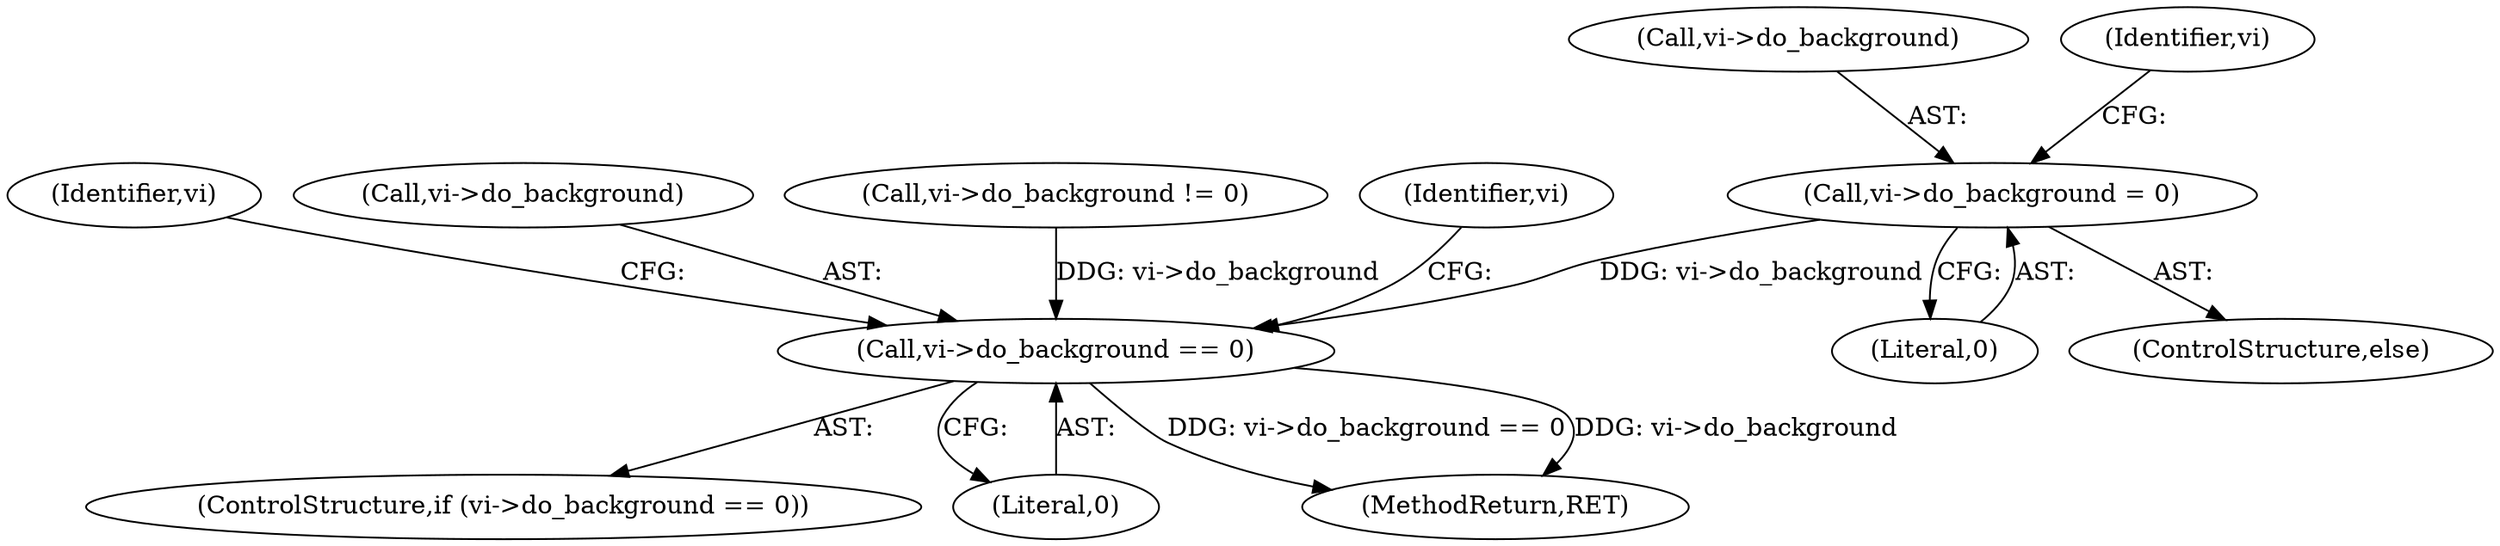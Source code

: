 digraph "0_Android_9d4853418ab2f754c2b63e091c29c5529b8b86ca_92@pointer" {
"1000444" [label="(Call,vi->do_background = 0)"];
"1000450" [label="(Call,vi->do_background == 0)"];
"1000450" [label="(Call,vi->do_background == 0)"];
"1000457" [label="(Identifier,vi)"];
"1000448" [label="(Literal,0)"];
"1000451" [label="(Call,vi->do_background)"];
"1000358" [label="(Call,vi->do_background != 0)"];
"1000470" [label="(Identifier,vi)"];
"1000444" [label="(Call,vi->do_background = 0)"];
"1000449" [label="(ControlStructure,if (vi->do_background == 0))"];
"1000454" [label="(Literal,0)"];
"1000443" [label="(ControlStructure,else)"];
"1000525" [label="(MethodReturn,RET)"];
"1000445" [label="(Call,vi->do_background)"];
"1000452" [label="(Identifier,vi)"];
"1000444" -> "1000443"  [label="AST: "];
"1000444" -> "1000448"  [label="CFG: "];
"1000445" -> "1000444"  [label="AST: "];
"1000448" -> "1000444"  [label="AST: "];
"1000452" -> "1000444"  [label="CFG: "];
"1000444" -> "1000450"  [label="DDG: vi->do_background"];
"1000450" -> "1000449"  [label="AST: "];
"1000450" -> "1000454"  [label="CFG: "];
"1000451" -> "1000450"  [label="AST: "];
"1000454" -> "1000450"  [label="AST: "];
"1000457" -> "1000450"  [label="CFG: "];
"1000470" -> "1000450"  [label="CFG: "];
"1000450" -> "1000525"  [label="DDG: vi->do_background == 0"];
"1000450" -> "1000525"  [label="DDG: vi->do_background"];
"1000358" -> "1000450"  [label="DDG: vi->do_background"];
}
